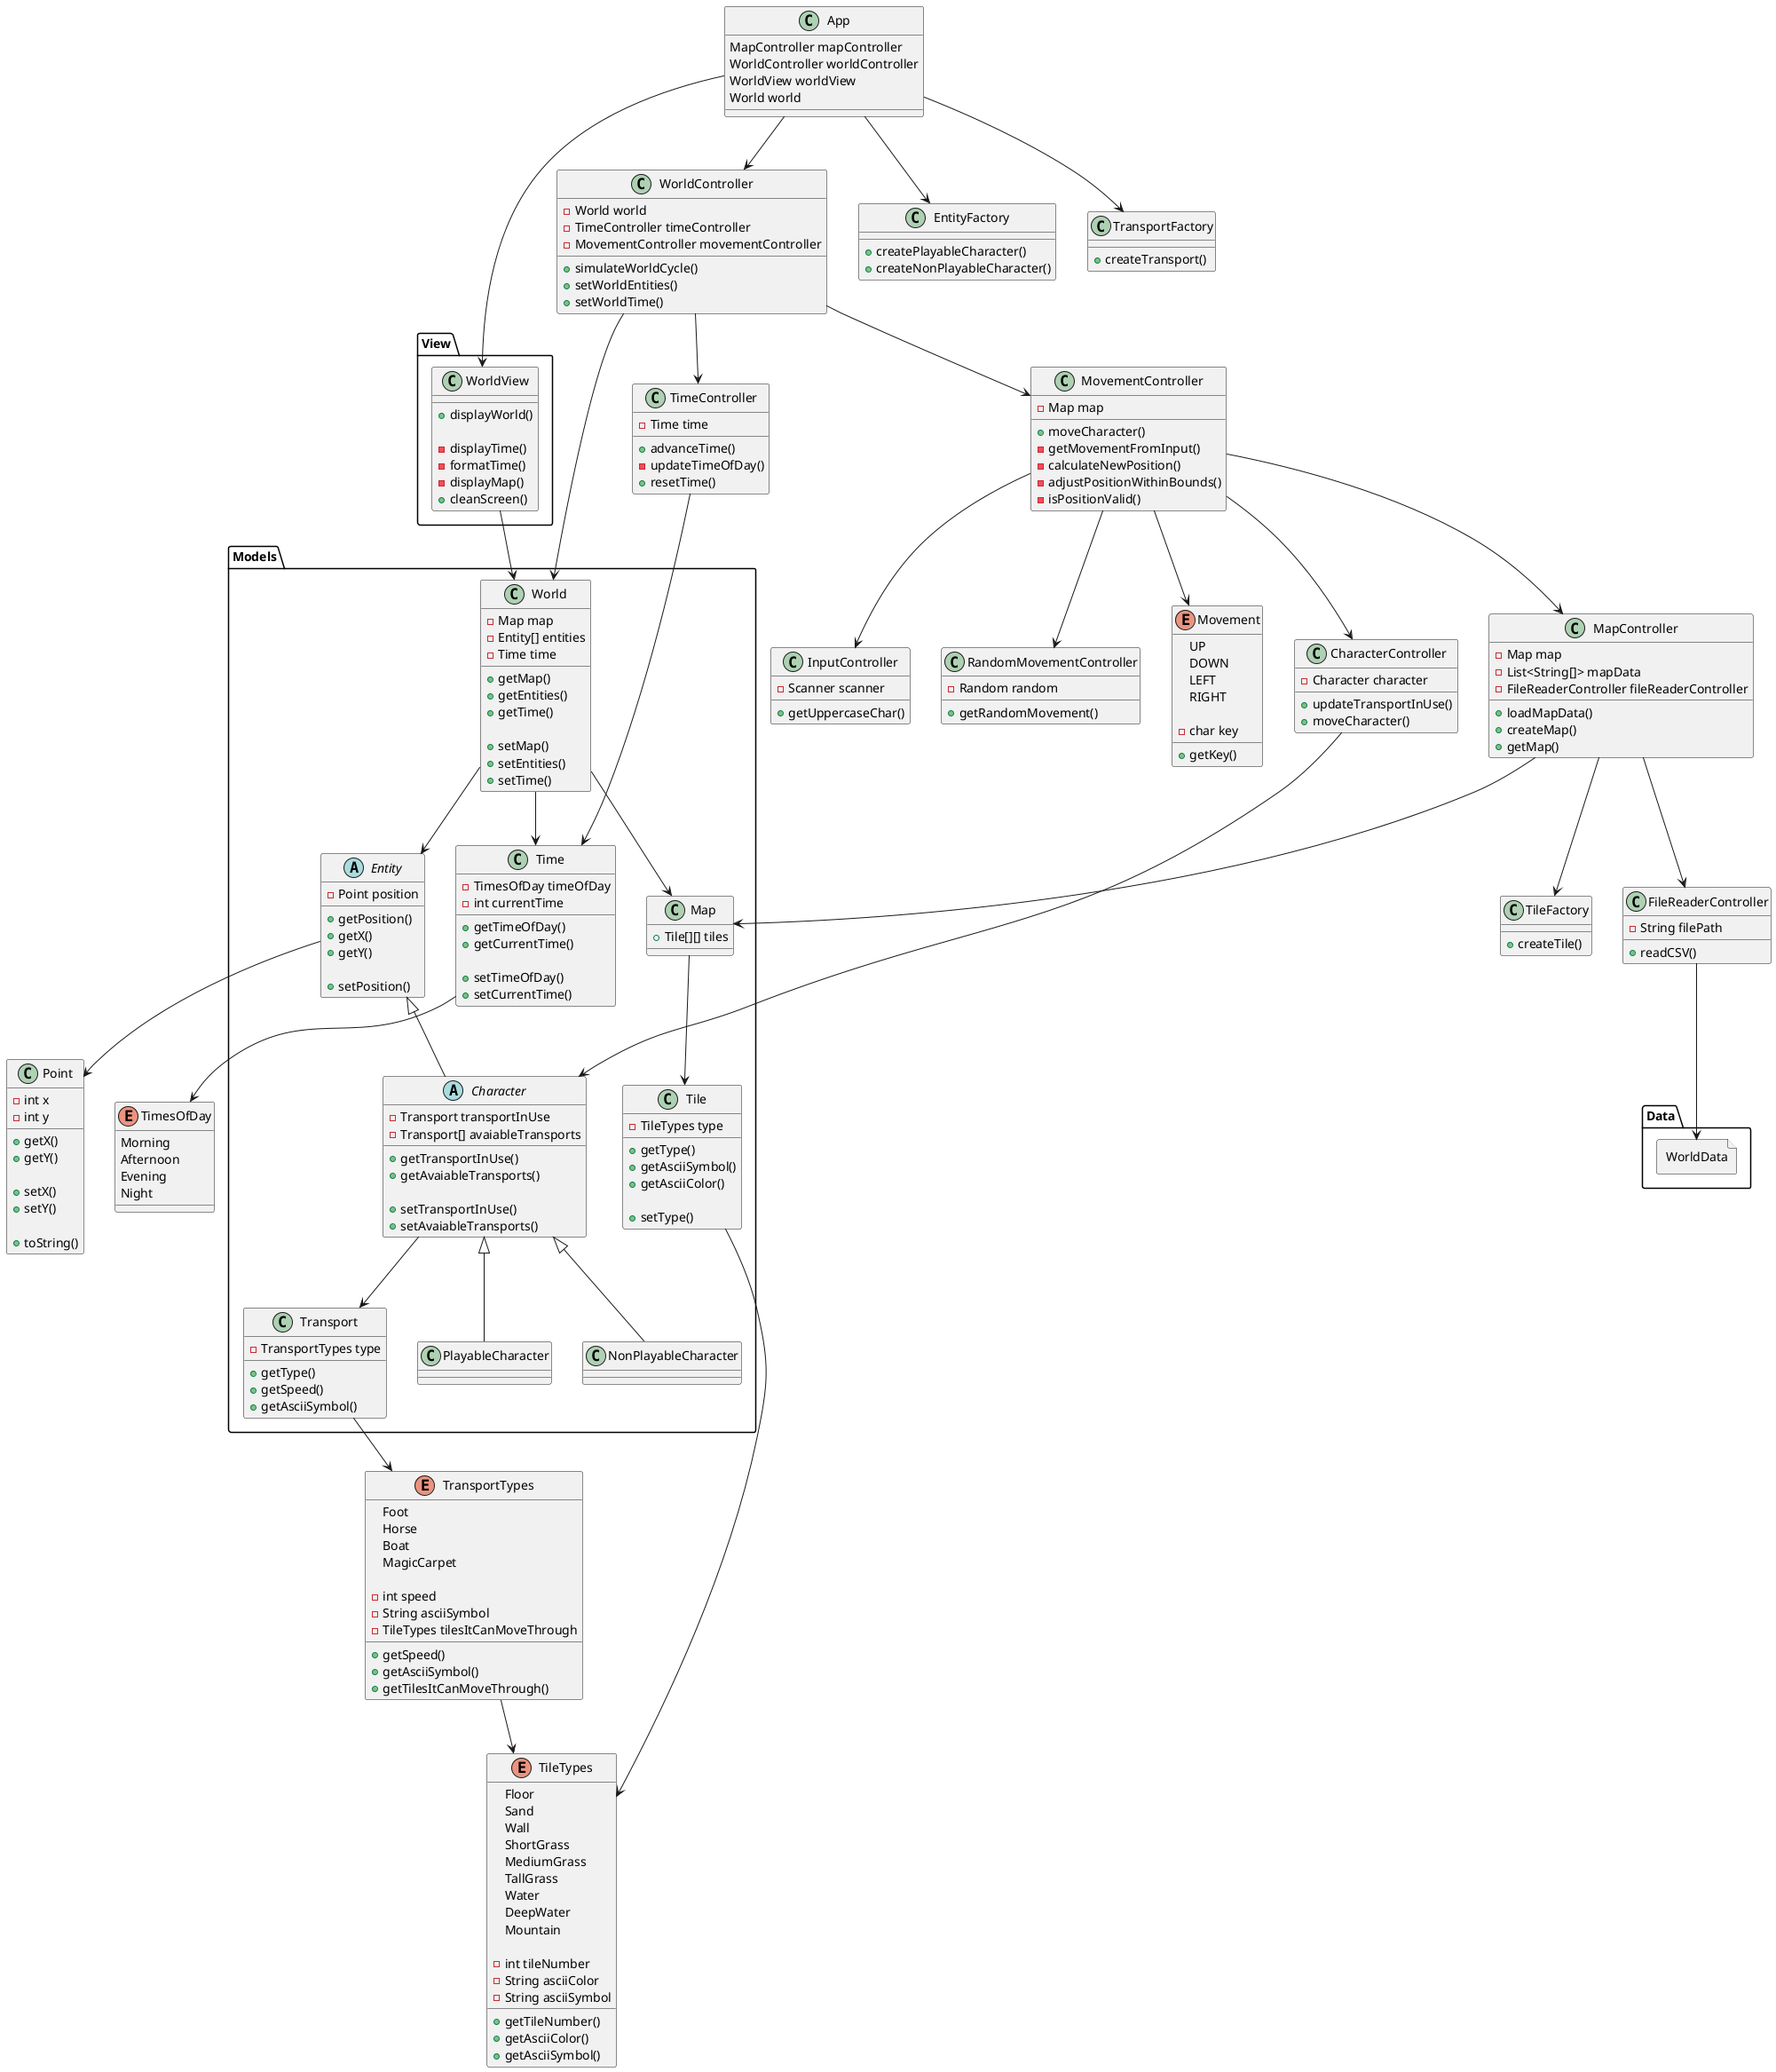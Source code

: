 @startuml ClasesPracticas-PyMundo

class App {
    MapController mapController
    WorldController worldController
    WorldView worldView
    World world
}

enum TileTypes {
    Floor
    Sand
    Wall
    ShortGrass
    MediumGrass
    TallGrass
    Water
    DeepWater
    Mountain

    - int tileNumber
    - String asciiColor
    - String asciiSymbol

    + getTileNumber()
    + getAsciiColor()
    + getAsciiSymbol()
}

enum Movement {
    UP
    DOWN
    LEFT
    RIGHT

    - char key

    + getKey()
}

enum TimesOfDay {
    Morning
    Afternoon
    Evening
    Night
}

enum TransportTypes {
    Foot
    Horse
    Boat
    MagicCarpet

    - int speed
    - String asciiSymbol
    - TileTypes tilesItCanMoveThrough

    + getSpeed()
    + getAsciiSymbol()
    + getTilesItCanMoveThrough()
}

class Point {
    - int x
    - int y

    + getX()
    + getY()

    + setX()
    + setY()

    + toString()
}



package Models {
    class World{
        - Map map
        - Entity[] entities
        - Time time

        + getMap()
        + getEntities()
        + getTime()

        + setMap()
        + setEntities()
        + setTime()
    }

    class Time {
        - TimesOfDay timeOfDay
        - int currentTime

        + getTimeOfDay()
        + getCurrentTime()

        + setTimeOfDay()
        + setCurrentTime()
    }

    class Map{
        + Tile[][] tiles
    }

    class Tile {
        - TileTypes type

        + getType()
        + getAsciiSymbol()
        + getAsciiColor()

        + setType()
    }

    abstract class Entity {
        - Point position

        + getPosition()
        + getX()
        + getY()

        + setPosition()
    }

    abstract class Character {
        - Transport transportInUse
        - Transport[] avaiableTransports

        + getTransportInUse()
        + getAvaiableTransports()

        + setTransportInUse()
        + setAvaiableTransports()
    }

    class PlayableCharacter{
    }
    class NonPlayableCharacter {
    }

    class Transport {
        - TransportTypes type

        + getType()
        + getSpeed()
        + getAsciiSymbol()
    }

}

class WorldController {
    - World world
    - TimeController timeController
    - MovementController movementController

    + simulateWorldCycle()
    + setWorldEntities()
    + setWorldTime()
}

class FileReaderController {
    - String filePath

    + readCSV()
}

class MapController {
    - Map map
    - List<String[]> mapData
    - FileReaderController fileReaderController

    + loadMapData()
    + createMap()
    + getMap()
}


class InputController {
    - Scanner scanner

    + getUppercaseChar()
}

class RandomMovementController {
    - Random random

    + getRandomMovement()
}

class MovementController {
    - Map map

    + moveCharacter()
    - getMovementFromInput()
    - calculateNewPosition()
    - adjustPositionWithinBounds()
    - isPositionValid()
}

class CharacterController {
    - Character character

    + updateTransportInUse()
    + moveCharacter()
}

class TimeController {
    - Time time

    + advanceTime()
    - updateTimeOfDay()
    + resetTime()
}

package View {
    class WorldView {
        + displayWorld()

        - displayTime()
        - formatTime()
        - displayMap()
        + cleanScreen()
    }
}

class EntityFactory {
    + createPlayableCharacter()
    + createNonPlayableCharacter()
}

class TileFactory {
    + createTile()
}

class TransportFactory {
    + createTransport()
}

package Data {
    File WorldData {
    }
}

World --> Map
World --> Entity
World --> Time
Map --> Tile
Tile --> TileTypes
Entity <|-- Character
Character --> Transport
Character <|-- PlayableCharacter
Character <|-- NonPlayableCharacter
Transport --> TransportTypes
TransportTypes --> TileTypes
Entity --> Point
Time --> TimesOfDay
MovementController --> Movement
FileReaderController --> WorldData
MovementController --> InputController
MovementController --> RandomMovementController
MovementController --> CharacterController
MovementController --> MapController
CharacterController --> Character
MapController --> Map
MapController --> FileReaderController
MapController --> TileFactory
TimeController --> Time
WorldController --> World
WorldController --> TimeController
WorldController --> MovementController
WorldView --> World

App --> WorldController
App --> WorldView
App --> EntityFactory
App --> TransportFactory

@enduml